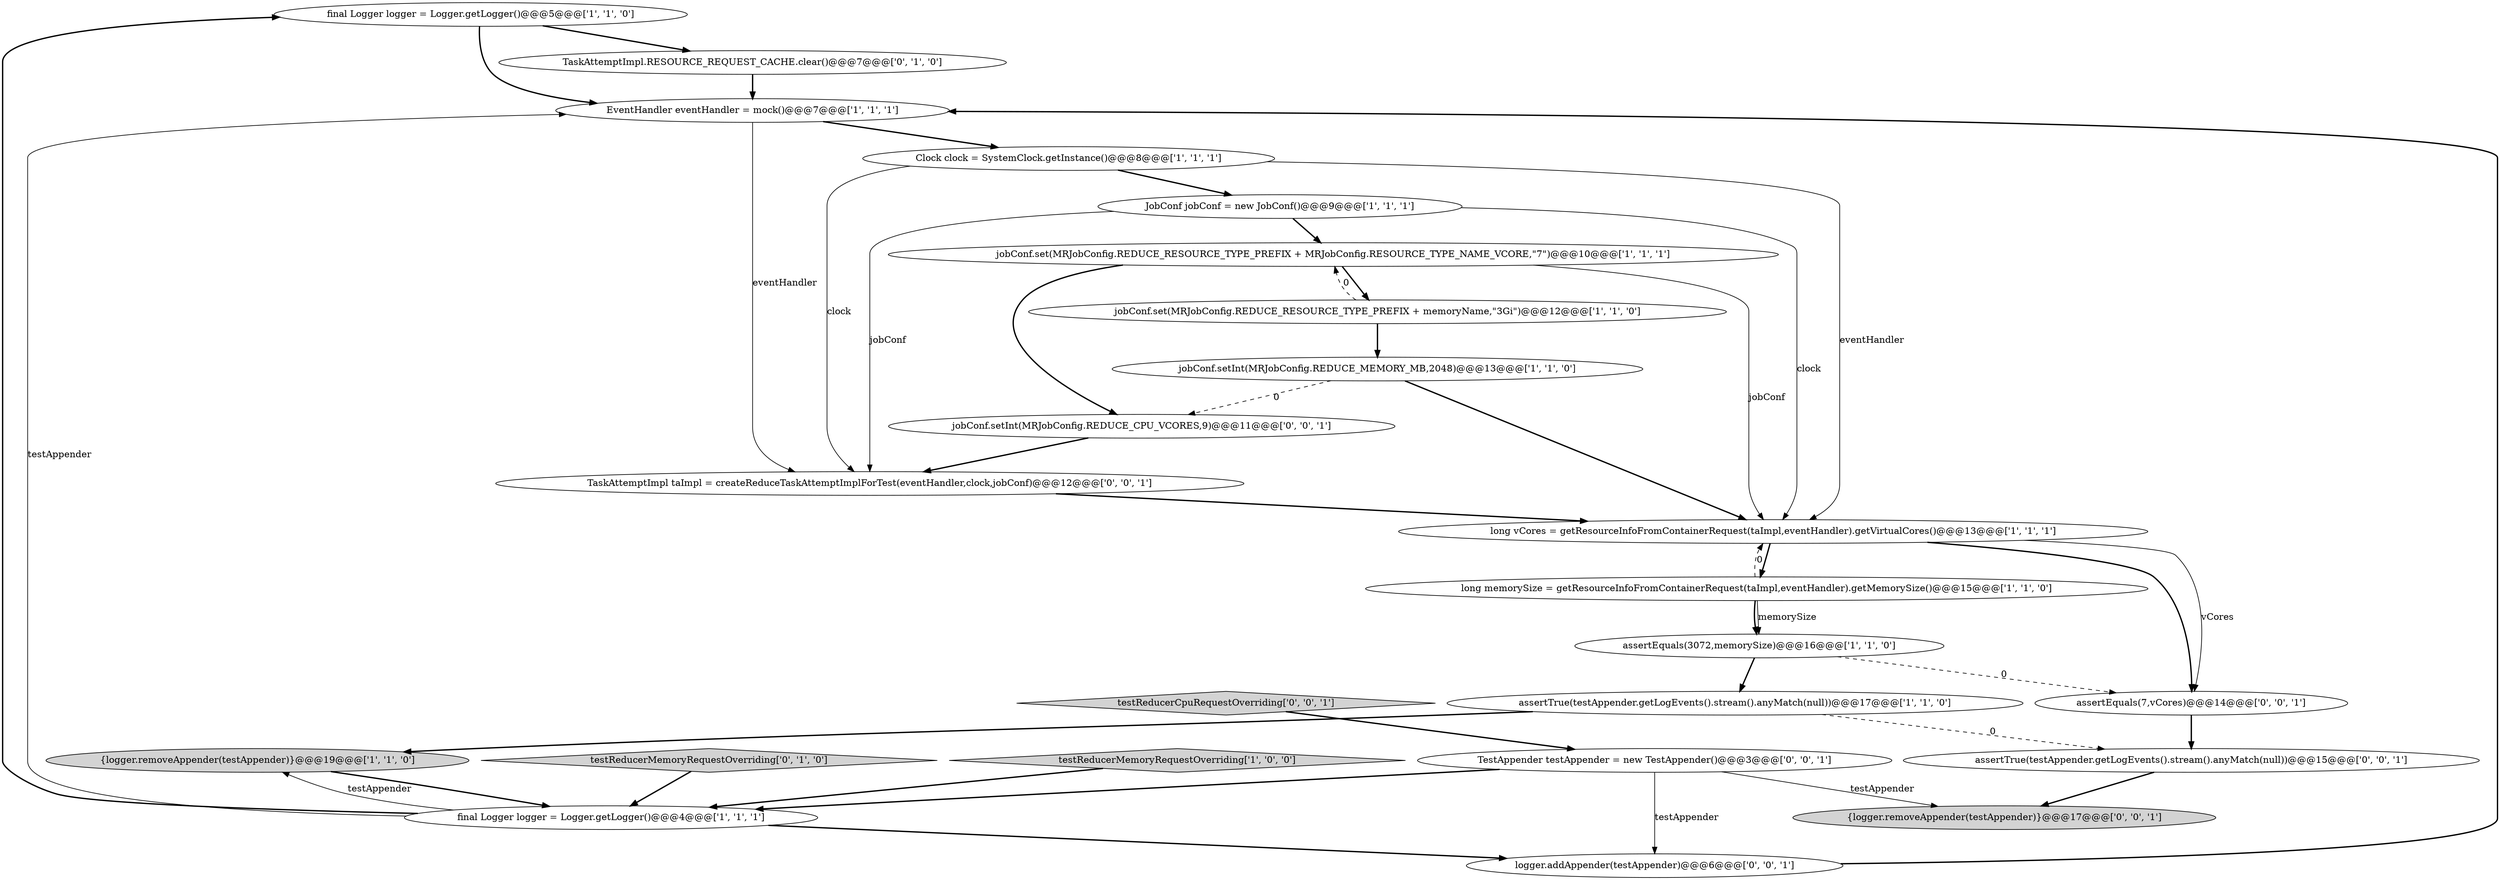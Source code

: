 digraph {
2 [style = filled, label = "final Logger logger = Logger.getLogger()@@@5@@@['1', '1', '0']", fillcolor = white, shape = ellipse image = "AAA0AAABBB1BBB"];
10 [style = filled, label = "EventHandler eventHandler = mock()@@@7@@@['1', '1', '1']", fillcolor = white, shape = ellipse image = "AAA0AAABBB1BBB"];
14 [style = filled, label = "testReducerMemoryRequestOverriding['0', '1', '0']", fillcolor = lightgray, shape = diamond image = "AAA0AAABBB2BBB"];
11 [style = filled, label = "jobConf.set(MRJobConfig.REDUCE_RESOURCE_TYPE_PREFIX + MRJobConfig.RESOURCE_TYPE_NAME_VCORE,\"7\")@@@10@@@['1', '1', '1']", fillcolor = white, shape = ellipse image = "AAA0AAABBB1BBB"];
8 [style = filled, label = "jobConf.setInt(MRJobConfig.REDUCE_MEMORY_MB,2048)@@@13@@@['1', '1', '0']", fillcolor = white, shape = ellipse image = "AAA0AAABBB1BBB"];
21 [style = filled, label = "assertEquals(7,vCores)@@@14@@@['0', '0', '1']", fillcolor = white, shape = ellipse image = "AAA0AAABBB3BBB"];
22 [style = filled, label = "jobConf.setInt(MRJobConfig.REDUCE_CPU_VCORES,9)@@@11@@@['0', '0', '1']", fillcolor = white, shape = ellipse image = "AAA0AAABBB3BBB"];
6 [style = filled, label = "Clock clock = SystemClock.getInstance()@@@8@@@['1', '1', '1']", fillcolor = white, shape = ellipse image = "AAA0AAABBB1BBB"];
12 [style = filled, label = "final Logger logger = Logger.getLogger()@@@4@@@['1', '1', '1']", fillcolor = white, shape = ellipse image = "AAA0AAABBB1BBB"];
4 [style = filled, label = "jobConf.set(MRJobConfig.REDUCE_RESOURCE_TYPE_PREFIX + memoryName,\"3Gi\")@@@12@@@['1', '1', '0']", fillcolor = white, shape = ellipse image = "AAA0AAABBB1BBB"];
19 [style = filled, label = "testReducerCpuRequestOverriding['0', '0', '1']", fillcolor = lightgray, shape = diamond image = "AAA0AAABBB3BBB"];
0 [style = filled, label = "testReducerMemoryRequestOverriding['1', '0', '0']", fillcolor = lightgray, shape = diamond image = "AAA0AAABBB1BBB"];
15 [style = filled, label = "TaskAttemptImpl.RESOURCE_REQUEST_CACHE.clear()@@@7@@@['0', '1', '0']", fillcolor = white, shape = ellipse image = "AAA1AAABBB2BBB"];
5 [style = filled, label = "long memorySize = getResourceInfoFromContainerRequest(taImpl,eventHandler).getMemorySize()@@@15@@@['1', '1', '0']", fillcolor = white, shape = ellipse image = "AAA0AAABBB1BBB"];
20 [style = filled, label = "TestAppender testAppender = new TestAppender()@@@3@@@['0', '0', '1']", fillcolor = white, shape = ellipse image = "AAA0AAABBB3BBB"];
7 [style = filled, label = "JobConf jobConf = new JobConf()@@@9@@@['1', '1', '1']", fillcolor = white, shape = ellipse image = "AAA0AAABBB1BBB"];
17 [style = filled, label = "assertTrue(testAppender.getLogEvents().stream().anyMatch(null))@@@15@@@['0', '0', '1']", fillcolor = white, shape = ellipse image = "AAA0AAABBB3BBB"];
16 [style = filled, label = "TaskAttemptImpl taImpl = createReduceTaskAttemptImplForTest(eventHandler,clock,jobConf)@@@12@@@['0', '0', '1']", fillcolor = white, shape = ellipse image = "AAA0AAABBB3BBB"];
9 [style = filled, label = "long vCores = getResourceInfoFromContainerRequest(taImpl,eventHandler).getVirtualCores()@@@13@@@['1', '1', '1']", fillcolor = white, shape = ellipse image = "AAA0AAABBB1BBB"];
13 [style = filled, label = "assertEquals(3072,memorySize)@@@16@@@['1', '1', '0']", fillcolor = white, shape = ellipse image = "AAA0AAABBB1BBB"];
23 [style = filled, label = "{logger.removeAppender(testAppender)}@@@17@@@['0', '0', '1']", fillcolor = lightgray, shape = ellipse image = "AAA0AAABBB3BBB"];
3 [style = filled, label = "assertTrue(testAppender.getLogEvents().stream().anyMatch(null))@@@17@@@['1', '1', '0']", fillcolor = white, shape = ellipse image = "AAA0AAABBB1BBB"];
1 [style = filled, label = "{logger.removeAppender(testAppender)}@@@19@@@['1', '1', '0']", fillcolor = lightgray, shape = ellipse image = "AAA0AAABBB1BBB"];
18 [style = filled, label = "logger.addAppender(testAppender)@@@6@@@['0', '0', '1']", fillcolor = white, shape = ellipse image = "AAA0AAABBB3BBB"];
9->21 [style = solid, label="vCores"];
11->22 [style = bold, label=""];
7->9 [style = solid, label="clock"];
11->4 [style = bold, label=""];
4->11 [style = dashed, label="0"];
3->17 [style = dashed, label="0"];
8->9 [style = bold, label=""];
10->6 [style = bold, label=""];
13->21 [style = dashed, label="0"];
6->16 [style = solid, label="clock"];
6->9 [style = solid, label="eventHandler"];
1->12 [style = bold, label=""];
12->2 [style = bold, label=""];
19->20 [style = bold, label=""];
21->17 [style = bold, label=""];
22->16 [style = bold, label=""];
7->16 [style = solid, label="jobConf"];
14->12 [style = bold, label=""];
2->10 [style = bold, label=""];
4->8 [style = bold, label=""];
9->21 [style = bold, label=""];
12->10 [style = solid, label="testAppender"];
20->23 [style = solid, label="testAppender"];
7->11 [style = bold, label=""];
3->1 [style = bold, label=""];
5->13 [style = bold, label=""];
12->1 [style = solid, label="testAppender"];
0->12 [style = bold, label=""];
10->16 [style = solid, label="eventHandler"];
18->10 [style = bold, label=""];
12->18 [style = bold, label=""];
17->23 [style = bold, label=""];
13->3 [style = bold, label=""];
5->13 [style = solid, label="memorySize"];
11->9 [style = solid, label="jobConf"];
6->7 [style = bold, label=""];
20->18 [style = solid, label="testAppender"];
9->5 [style = bold, label=""];
15->10 [style = bold, label=""];
2->15 [style = bold, label=""];
20->12 [style = bold, label=""];
5->9 [style = dashed, label="0"];
8->22 [style = dashed, label="0"];
16->9 [style = bold, label=""];
}
